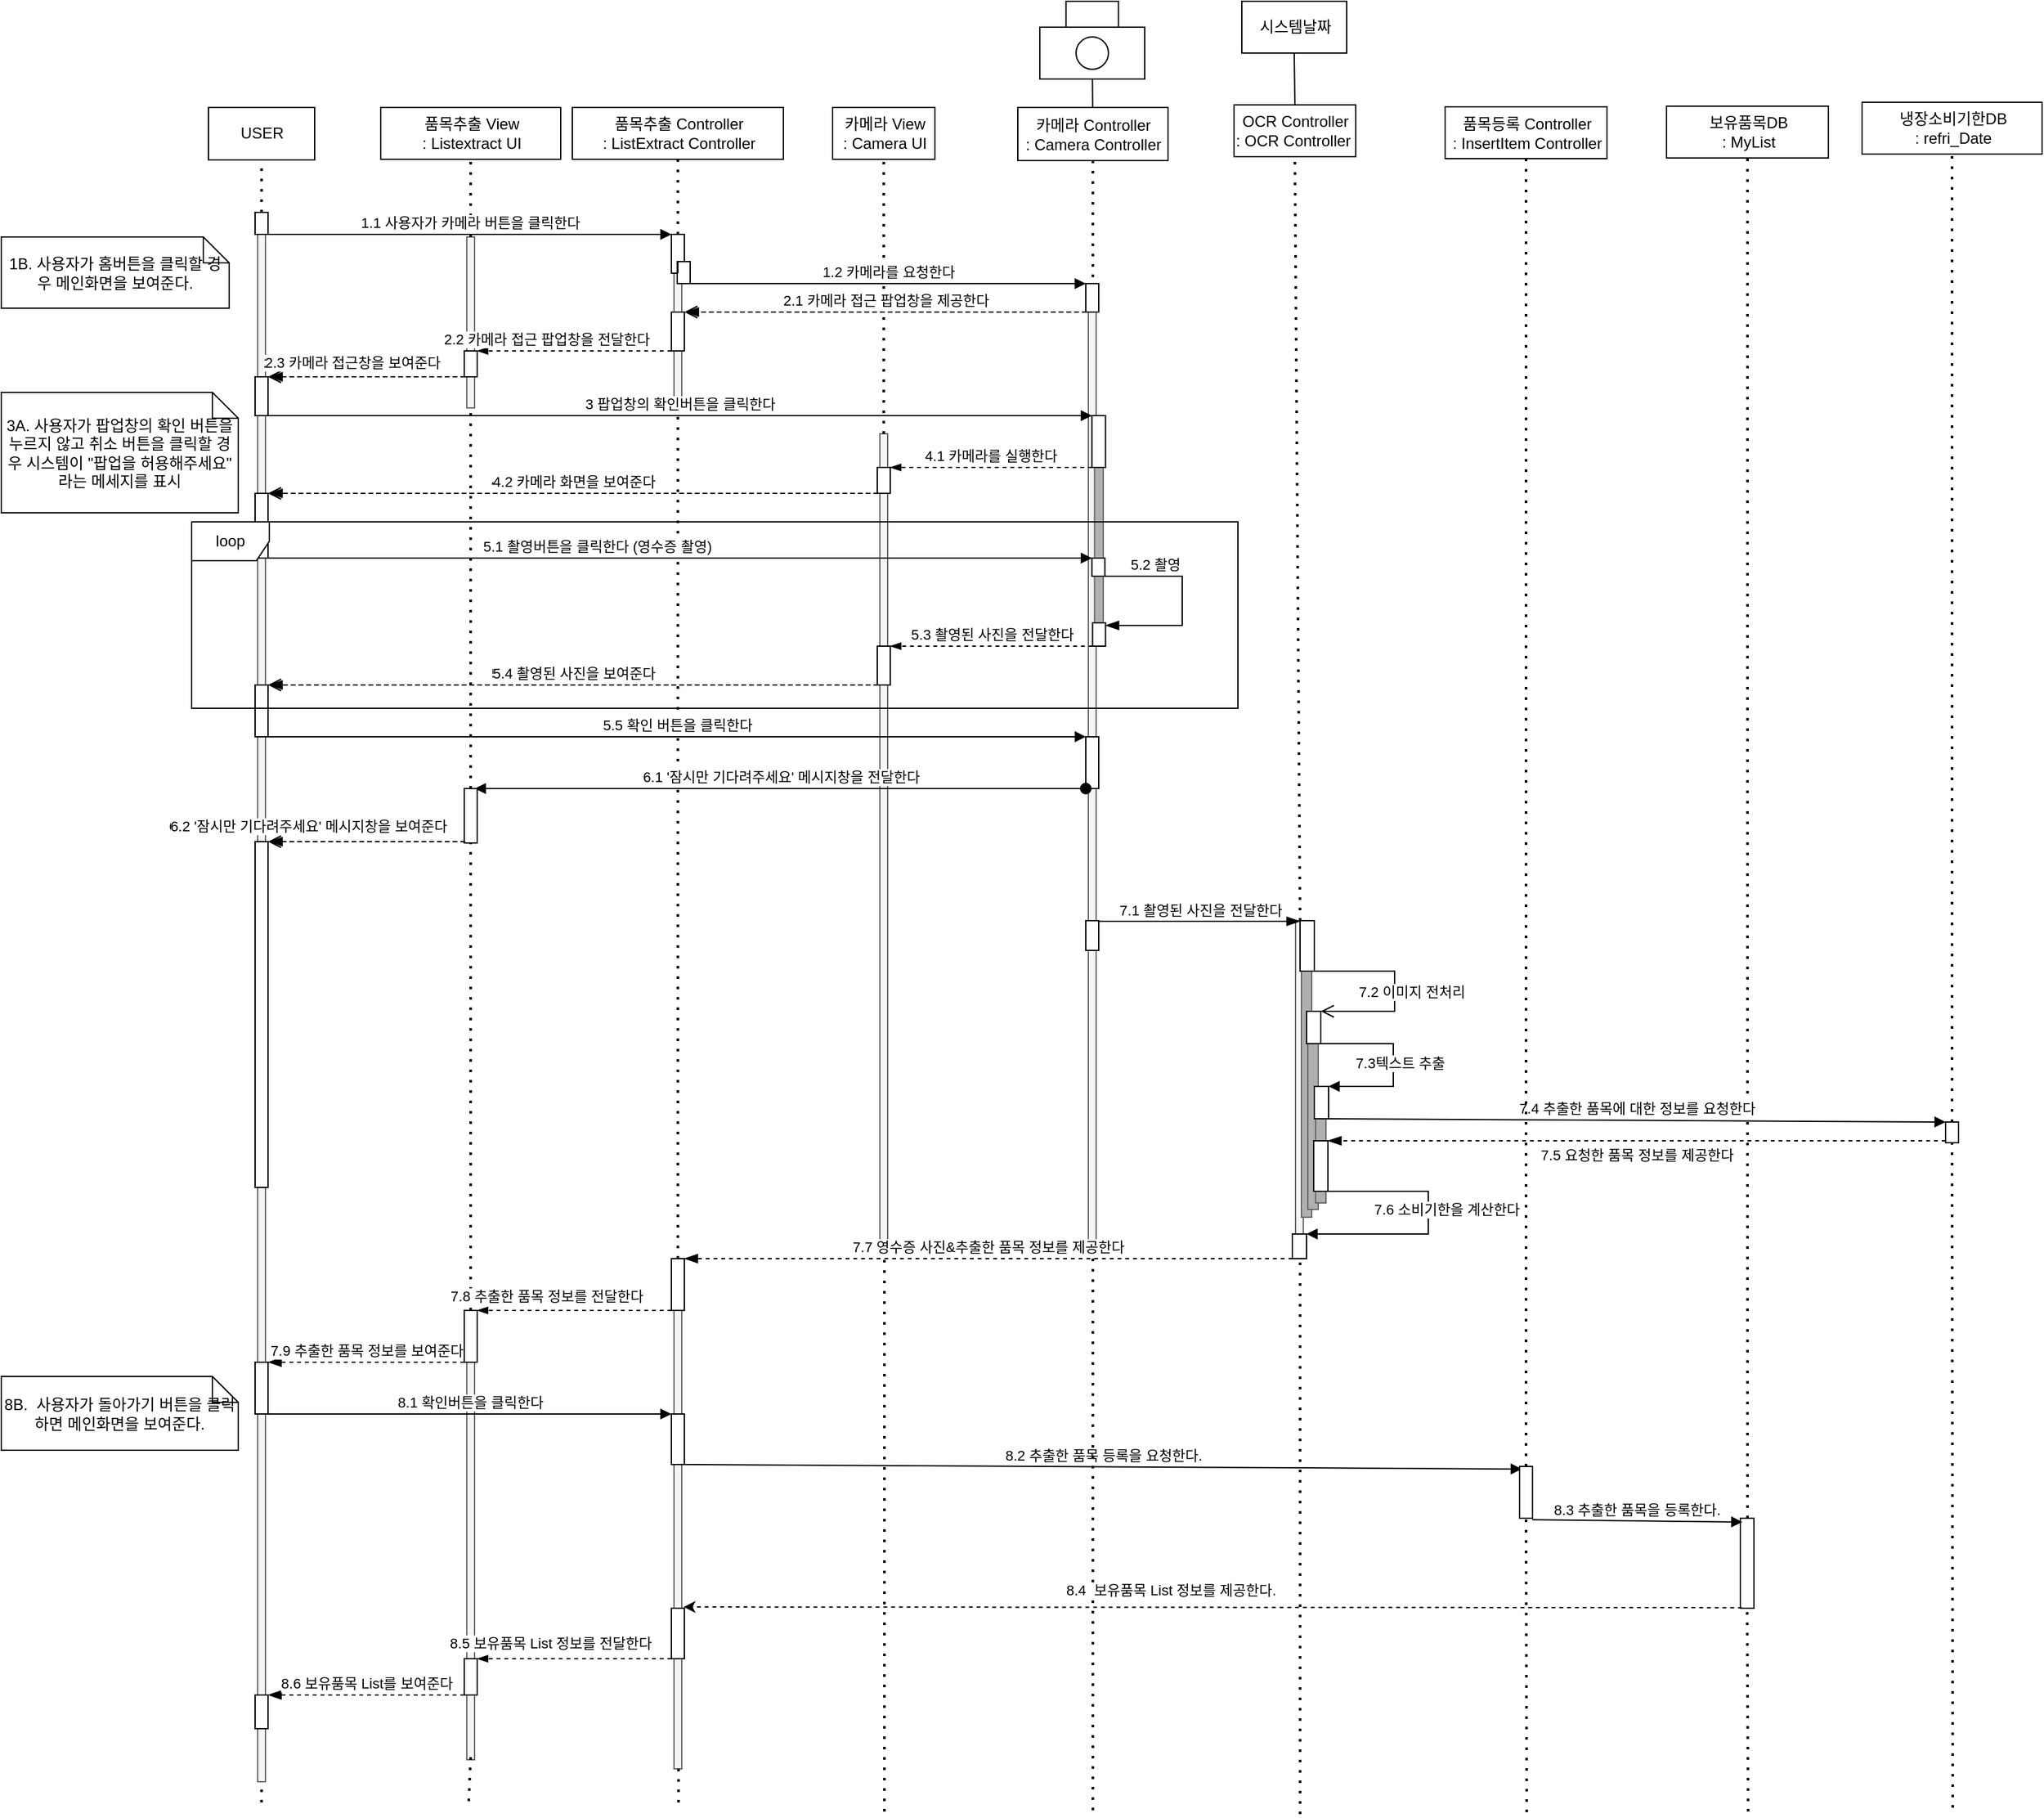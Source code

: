 <mxfile version="16.0.0" type="device"><diagram id="ChWG0NkSkj-l7kRN8Izt" name="Page-1"><mxGraphModel dx="1089" dy="943" grid="0" gridSize="10" guides="1" tooltips="1" connect="1" arrows="1" fold="1" page="0" pageScale="1" pageWidth="827" pageHeight="1169" math="0" shadow="0"><root><mxCell id="0"/><mxCell id="1" parent="0"/><mxCell id="0nn3gfYqNoB2Dqnkeqli-12" value="" style="html=1;points=[];perimeter=orthogonalPerimeter;fillColor=#f5f5f5;fontColor=#333333;strokeColor=#666666;" parent="1" vertex="1"><mxGeometry x="287.5" y="965" width="6" height="333" as="geometry"/></mxCell><mxCell id="0nn3gfYqNoB2Dqnkeqli-11" value="" style="html=1;points=[];perimeter=orthogonalPerimeter;fillColor=#f5f5f5;fontColor=#333333;strokeColor=#666666;" parent="1" vertex="1"><mxGeometry x="447.5" y="914" width="6" height="391" as="geometry"/></mxCell><mxCell id="0nn3gfYqNoB2Dqnkeqli-9" value="" style="html=1;points=[];perimeter=orthogonalPerimeter;fillColor=#f5f5f5;fontColor=#333333;strokeColor=#666666;" parent="1" vertex="1"><mxGeometry x="606.5" y="274" width="6" height="632" as="geometry"/></mxCell><mxCell id="9cKev6pvQpJXpguG5PhA-92" value="" style="html=1;points=[];perimeter=orthogonalPerimeter;fillColor=#f5f5f5;fontColor=#333333;strokeColor=#666666;" parent="1" vertex="1"><mxGeometry x="767.5" y="161" width="6" height="740" as="geometry"/></mxCell><mxCell id="0nn3gfYqNoB2Dqnkeqli-2" value="" style="html=1;points=[];perimeter=orthogonalPerimeter;fillColor=#f5f5f5;fontColor=#333333;strokeColor=#666666;" parent="1" vertex="1"><mxGeometry x="287.5" y="122" width="6" height="132" as="geometry"/></mxCell><mxCell id="9cKev6pvQpJXpguG5PhA-1" value="" style="endArrow=none;dashed=1;html=1;dashPattern=1 3;strokeWidth=2;rounded=0;startArrow=none;" parent="1" source="0nn3gfYqNoB2Dqnkeqli-11" edge="1"><mxGeometry width="50" height="50" relative="1" as="geometry"><mxPoint x="450.5" y="1211" as="sourcePoint"/><mxPoint x="451" y="1332" as="targetPoint"/></mxGeometry></mxCell><mxCell id="9cKev6pvQpJXpguG5PhA-3" value="" style="endArrow=none;dashed=1;html=1;dashPattern=1 3;strokeWidth=2;rounded=0;entryX=0.5;entryY=1;entryDx=0;entryDy=0;" parent="1" target="9cKev6pvQpJXpguG5PhA-120" edge="1"><mxGeometry width="50" height="50" relative="1" as="geometry"><mxPoint x="129" y="1331" as="sourcePoint"/><mxPoint x="129" y="1130" as="targetPoint"/></mxGeometry></mxCell><mxCell id="9cKev6pvQpJXpguG5PhA-5" value="" style="endArrow=none;dashed=1;html=1;dashPattern=1 3;strokeWidth=2;rounded=0;entryX=0.5;entryY=1;entryDx=0;entryDy=0;startArrow=none;" parent="1" source="9cKev6pvQpJXpguG5PhA-73" target="9cKev6pvQpJXpguG5PhA-89" edge="1"><mxGeometry width="50" height="50" relative="1" as="geometry"><mxPoint x="450.5" y="1010" as="sourcePoint"/><mxPoint x="450.5" y="132" as="targetPoint"/></mxGeometry></mxCell><mxCell id="9cKev6pvQpJXpguG5PhA-7" value="" style="endArrow=none;dashed=1;html=1;dashPattern=1 3;strokeWidth=2;rounded=0;entryX=0.5;entryY=1;entryDx=0;entryDy=0;startArrow=none;" parent="1" target="9cKev6pvQpJXpguG5PhA-118" edge="1"><mxGeometry width="50" height="50" relative="1" as="geometry"><mxPoint x="129" y="198" as="sourcePoint"/><mxPoint x="129" y="90.49" as="targetPoint"/></mxGeometry></mxCell><mxCell id="9cKev6pvQpJXpguG5PhA-8" value="" style="endArrow=none;dashed=1;html=1;dashPattern=1 3;strokeWidth=2;rounded=0;entryX=0.5;entryY=1;entryDx=0;entryDy=0;startArrow=none;" parent="1" source="9cKev6pvQpJXpguG5PhA-120" target="9cKev6pvQpJXpguG5PhA-76" edge="1"><mxGeometry width="50" height="50" relative="1" as="geometry"><mxPoint x="129" y="1330" as="sourcePoint"/><mxPoint x="129" y="610" as="targetPoint"/></mxGeometry></mxCell><mxCell id="9cKev6pvQpJXpguG5PhA-10" value="" style="endArrow=none;dashed=1;html=1;dashPattern=1 3;strokeWidth=2;rounded=0;entryX=0.5;entryY=1;entryDx=0;entryDy=0;startArrow=none;" parent="1" source="9cKev6pvQpJXpguG5PhA-76" edge="1"><mxGeometry width="50" height="50" relative="1" as="geometry"><mxPoint x="129" y="1330" as="sourcePoint"/><mxPoint x="129" y="551" as="targetPoint"/></mxGeometry></mxCell><mxCell id="9cKev6pvQpJXpguG5PhA-11" value="" style="endArrow=none;dashed=1;html=1;dashPattern=1 3;strokeWidth=2;rounded=0;entryX=0.5;entryY=1;entryDx=0;entryDy=0;startArrow=none;" parent="1" edge="1"><mxGeometry width="50" height="50" relative="1" as="geometry"><mxPoint x="129" y="370" as="sourcePoint"/><mxPoint x="129" y="320" as="targetPoint"/></mxGeometry></mxCell><mxCell id="9cKev6pvQpJXpguG5PhA-12" value="" style="endArrow=none;dashed=1;html=1;dashPattern=1 3;strokeWidth=2;rounded=0;entryX=0.5;entryY=1;entryDx=0;entryDy=0;startArrow=none;" parent="1" edge="1"><mxGeometry width="50" height="50" relative="1" as="geometry"><mxPoint x="129" y="260" as="sourcePoint"/><mxPoint x="129" y="230" as="targetPoint"/></mxGeometry></mxCell><mxCell id="9cKev6pvQpJXpguG5PhA-13" value="" style="endArrow=none;dashed=1;html=1;dashPattern=1 3;strokeWidth=2;rounded=0;entryX=0.5;entryY=1;entryDx=0;entryDy=0;startArrow=none;" parent="1" source="9cKev6pvQpJXpguG5PhA-118" target="9cKev6pvQpJXpguG5PhA-15" edge="1"><mxGeometry width="50" height="50" relative="1" as="geometry"><mxPoint x="129" y="198" as="sourcePoint"/><mxPoint x="810" y="240" as="targetPoint"/></mxGeometry></mxCell><mxCell id="9cKev6pvQpJXpguG5PhA-14" value="" style="html=1;points=[];perimeter=orthogonalPerimeter;fillColor=#f5f5f5;fontColor=#333333;strokeColor=#666666;" parent="1" vertex="1"><mxGeometry x="126" y="120" width="6" height="1195" as="geometry"/></mxCell><mxCell id="9cKev6pvQpJXpguG5PhA-15" value="USER" style="html=1;" parent="1" vertex="1"><mxGeometry x="88" y="22" width="82" height="40.49" as="geometry"/></mxCell><mxCell id="9cKev6pvQpJXpguG5PhA-16" value="품목추출 View&lt;br&gt;: Listextract UI" style="html=1;" parent="1" vertex="1"><mxGeometry x="221" y="22" width="139" height="40" as="geometry"/></mxCell><mxCell id="9cKev6pvQpJXpguG5PhA-17" value="품목추출 Controller&lt;br&gt;: ListExtract Controller" style="html=1;" parent="1" vertex="1"><mxGeometry x="369" y="22" width="163" height="40" as="geometry"/></mxCell><mxCell id="9cKev6pvQpJXpguG5PhA-18" value="카메라 View&lt;br&gt;: Camera UI" style="html=1;" parent="1" vertex="1"><mxGeometry x="570" y="22.0" width="79" height="40.01" as="geometry"/></mxCell><mxCell id="9cKev6pvQpJXpguG5PhA-19" value="카메라 Controller&lt;br&gt;: Camera Controller" style="html=1;" parent="1" vertex="1"><mxGeometry x="713" y="22" width="116" height="41" as="geometry"/></mxCell><mxCell id="9cKev6pvQpJXpguG5PhA-20" value="OCR Controller&lt;br&gt;: OCR Controller&amp;nbsp;" style="html=1;" parent="1" vertex="1"><mxGeometry x="880" y="20" width="94" height="40" as="geometry"/></mxCell><mxCell id="9cKev6pvQpJXpguG5PhA-21" value="보유품목DB&lt;br&gt;: MyList" style="html=1;" parent="1" vertex="1"><mxGeometry x="1214" y="21" width="125" height="40" as="geometry"/></mxCell><mxCell id="9cKev6pvQpJXpguG5PhA-22" value="냉장소비기한DB&lt;br&gt;: refri_Date" style="html=1;" parent="1" vertex="1"><mxGeometry x="1365" y="18" width="139" height="40" as="geometry"/></mxCell><mxCell id="9cKev6pvQpJXpguG5PhA-23" value="0" style="html=1;" parent="1" vertex="1"><mxGeometry x="730" y="-40" width="81" height="40" as="geometry"/></mxCell><mxCell id="9cKev6pvQpJXpguG5PhA-24" value="" style="html=1;" parent="1" vertex="1"><mxGeometry x="750.25" y="-60" width="40.5" height="20" as="geometry"/></mxCell><mxCell id="9cKev6pvQpJXpguG5PhA-25" value="" style="ellipse;whiteSpace=wrap;html=1;aspect=fixed;" parent="1" vertex="1"><mxGeometry x="758" y="-32.5" width="25" height="25" as="geometry"/></mxCell><mxCell id="9cKev6pvQpJXpguG5PhA-26" value="시스템날짜" style="html=1;" parent="1" vertex="1"><mxGeometry x="886" y="-60" width="81" height="40" as="geometry"/></mxCell><mxCell id="9cKev6pvQpJXpguG5PhA-27" value="" style="endArrow=none;html=1;rounded=0;" parent="1" source="9cKev6pvQpJXpguG5PhA-19" target="9cKev6pvQpJXpguG5PhA-23" edge="1"><mxGeometry width="50" height="50" relative="1" as="geometry"><mxPoint x="760" y="150" as="sourcePoint"/><mxPoint x="810" y="100" as="targetPoint"/></mxGeometry></mxCell><mxCell id="9cKev6pvQpJXpguG5PhA-28" value="" style="endArrow=none;html=1;rounded=0;entryX=0.5;entryY=1;entryDx=0;entryDy=0;exitX=0.5;exitY=0;exitDx=0;exitDy=0;" parent="1" source="9cKev6pvQpJXpguG5PhA-20" target="9cKev6pvQpJXpguG5PhA-26" edge="1"><mxGeometry width="50" height="50" relative="1" as="geometry"><mxPoint x="756" y="120" as="sourcePoint"/><mxPoint x="806" y="70" as="targetPoint"/></mxGeometry></mxCell><mxCell id="9cKev6pvQpJXpguG5PhA-29" value="" style="endArrow=none;dashed=1;html=1;dashPattern=1 3;strokeWidth=2;rounded=0;entryX=0.5;entryY=1;entryDx=0;entryDy=0;startArrow=none;" parent="1" source="0nn3gfYqNoB2Dqnkeqli-2" target="9cKev6pvQpJXpguG5PhA-16" edge="1"><mxGeometry width="50" height="50" relative="1" as="geometry"><mxPoint x="289" y="1330" as="sourcePoint"/><mxPoint x="810" y="380" as="targetPoint"/></mxGeometry></mxCell><mxCell id="9cKev6pvQpJXpguG5PhA-30" value="" style="endArrow=none;dashed=1;html=1;dashPattern=1 3;strokeWidth=2;rounded=0;startArrow=none;" parent="1" source="9cKev6pvQpJXpguG5PhA-90" target="9cKev6pvQpJXpguG5PhA-17" edge="1"><mxGeometry width="50" height="50" relative="1" as="geometry"><mxPoint x="449" y="1320" as="sourcePoint"/><mxPoint x="810" y="240" as="targetPoint"/></mxGeometry></mxCell><mxCell id="9cKev6pvQpJXpguG5PhA-31" value="" style="endArrow=none;dashed=1;html=1;dashPattern=1 3;strokeWidth=2;rounded=0;entryX=0.5;entryY=1;entryDx=0;entryDy=0;startArrow=none;" parent="1" source="0nn3gfYqNoB2Dqnkeqli-9" target="9cKev6pvQpJXpguG5PhA-18" edge="1"><mxGeometry width="50" height="50" relative="1" as="geometry"><mxPoint x="609" y="1330" as="sourcePoint"/><mxPoint x="820" y="430" as="targetPoint"/></mxGeometry></mxCell><mxCell id="9cKev6pvQpJXpguG5PhA-32" value="" style="endArrow=none;dashed=1;html=1;dashPattern=1 3;strokeWidth=2;rounded=0;entryX=0.5;entryY=1;entryDx=0;entryDy=0;startArrow=none;" parent="1" source="9cKev6pvQpJXpguG5PhA-92" target="9cKev6pvQpJXpguG5PhA-19" edge="1"><mxGeometry width="50" height="50" relative="1" as="geometry"><mxPoint x="769" y="1320" as="sourcePoint"/><mxPoint x="820" y="430" as="targetPoint"/></mxGeometry></mxCell><mxCell id="9cKev6pvQpJXpguG5PhA-33" value="" style="endArrow=none;dashed=1;html=1;dashPattern=1 3;strokeWidth=2;rounded=0;entryX=0.5;entryY=1;entryDx=0;entryDy=0;startArrow=none;" parent="1" target="9cKev6pvQpJXpguG5PhA-20" edge="1"><mxGeometry width="50" height="50" relative="1" as="geometry"><mxPoint x="931" y="650" as="sourcePoint"/><mxPoint x="820" y="430" as="targetPoint"/></mxGeometry></mxCell><mxCell id="9cKev6pvQpJXpguG5PhA-34" value="" style="endArrow=none;dashed=1;html=1;dashPattern=1 3;strokeWidth=2;rounded=0;entryX=0.5;entryY=1;entryDx=0;entryDy=0;startArrow=none;" parent="1" source="9cKev6pvQpJXpguG5PhA-78" target="9cKev6pvQpJXpguG5PhA-21" edge="1"><mxGeometry width="50" height="50" relative="1" as="geometry"><mxPoint x="1281" y="1331" as="sourcePoint"/><mxPoint x="1012" y="261" as="targetPoint"/></mxGeometry></mxCell><mxCell id="9cKev6pvQpJXpguG5PhA-35" value="" style="endArrow=none;dashed=1;html=1;dashPattern=1 3;strokeWidth=2;rounded=0;entryX=0.5;entryY=1;entryDx=0;entryDy=0;startArrow=none;" parent="1" source="9cKev6pvQpJXpguG5PhA-71" target="9cKev6pvQpJXpguG5PhA-22" edge="1"><mxGeometry width="50" height="50" relative="1" as="geometry"><mxPoint x="1422" y="1328" as="sourcePoint"/><mxPoint x="993" y="258" as="targetPoint"/></mxGeometry></mxCell><mxCell id="9cKev6pvQpJXpguG5PhA-36" value="1.1 사용자가 카메라 버튼을 클릭한다" style="html=1;verticalAlign=bottom;endArrow=block;rounded=0;" parent="1" source="9cKev6pvQpJXpguG5PhA-118" target="9cKev6pvQpJXpguG5PhA-90" edge="1"><mxGeometry width="80" relative="1" as="geometry"><mxPoint x="157" y="120" as="sourcePoint"/><mxPoint x="433" y="135" as="targetPoint"/></mxGeometry></mxCell><mxCell id="9cKev6pvQpJXpguG5PhA-37" value="1.2 카메라를 요청한다" style="html=1;verticalAlign=bottom;endArrow=block;rounded=0;startArrow=none;" parent="1" source="0nn3gfYqNoB2Dqnkeqli-7" target="9cKev6pvQpJXpguG5PhA-94" edge="1"><mxGeometry width="80" relative="1" as="geometry"><mxPoint x="450" y="150" as="sourcePoint"/><mxPoint x="770" y="150" as="targetPoint"/></mxGeometry></mxCell><mxCell id="9cKev6pvQpJXpguG5PhA-40" value="2.3 카메라 접근창을 보여준다" style="html=1;verticalAlign=bottom;endArrow=open;dashed=1;endSize=8;rounded=0;" parent="1" source="9cKev6pvQpJXpguG5PhA-55" target="9cKev6pvQpJXpguG5PhA-84" edge="1"><mxGeometry x="0.155" y="-2" relative="1" as="geometry"><mxPoint x="290" y="230" as="sourcePoint"/><mxPoint x="134.26" y="229.904" as="targetPoint"/><mxPoint as="offset"/></mxGeometry></mxCell><mxCell id="9cKev6pvQpJXpguG5PhA-41" value="4.2 카메라 화면을 보여준다" style="html=1;verticalAlign=bottom;endArrow=open;dashed=1;endSize=8;rounded=0;" parent="1" source="9cKev6pvQpJXpguG5PhA-57" target="9cKev6pvQpJXpguG5PhA-88" edge="1"><mxGeometry relative="1" as="geometry"><mxPoint x="587" y="312" as="sourcePoint"/><mxPoint x="133.34" y="320.12" as="targetPoint"/></mxGeometry></mxCell><mxCell id="9cKev6pvQpJXpguG5PhA-42" value="5.4 촬영된 사진을 보여준다" style="html=1;verticalAlign=bottom;endArrow=open;dashed=1;endSize=8;rounded=0;" parent="1" source="9cKev6pvQpJXpguG5PhA-59" target="9cKev6pvQpJXpguG5PhA-95" edge="1"><mxGeometry relative="1" as="geometry"><mxPoint x="613" y="490" as="sourcePoint"/><mxPoint x="133.28" y="489.95" as="targetPoint"/></mxGeometry></mxCell><mxCell id="9cKev6pvQpJXpguG5PhA-43" value="5.5 확인 버튼을 클릭한다" style="html=1;verticalAlign=bottom;endArrow=block;rounded=0;entryX=0.008;entryY=-0.001;entryDx=0;entryDy=0;entryPerimeter=0;" parent="1" source="9cKev6pvQpJXpguG5PhA-95" target="9cKev6pvQpJXpguG5PhA-61" edge="1"><mxGeometry width="80" relative="1" as="geometry"><mxPoint x="130" y="530" as="sourcePoint"/><mxPoint x="770" y="530" as="targetPoint"/></mxGeometry></mxCell><mxCell id="9cKev6pvQpJXpguG5PhA-44" value="6.2 '잠시만 기다려주세요' 메시지창을 보여준다" style="html=1;verticalAlign=bottom;endArrow=open;dashed=1;endSize=8;rounded=0;" parent="1" source="9cKev6pvQpJXpguG5PhA-63" target="9cKev6pvQpJXpguG5PhA-105" edge="1"><mxGeometry x="0.604" y="-3" relative="1" as="geometry"><mxPoint x="290" y="610" as="sourcePoint"/><mxPoint x="193" y="628" as="targetPoint"/><mxPoint as="offset"/></mxGeometry></mxCell><mxCell id="9cKev6pvQpJXpguG5PhA-49" value="8.1 확인버튼을 클릭한다" style="html=1;verticalAlign=bottom;endArrow=block;rounded=0;" parent="1" source="9cKev6pvQpJXpguG5PhA-76" target="9cKev6pvQpJXpguG5PhA-77" edge="1"><mxGeometry width="80" relative="1" as="geometry"><mxPoint x="125" y="1130" as="sourcePoint"/><mxPoint x="445" y="1130" as="targetPoint"/></mxGeometry></mxCell><mxCell id="9cKev6pvQpJXpguG5PhA-50" value="8.2 추출한 품목 등록을 요청한다." style="html=1;verticalAlign=bottom;endArrow=block;rounded=0;startArrow=none;entryX=0.175;entryY=0.051;entryDx=0;entryDy=0;entryPerimeter=0;" parent="1" source="9cKev6pvQpJXpguG5PhA-77" target="tKIx7FqfJbZ_iTqytK9e-3" edge="1"><mxGeometry width="80" relative="1" as="geometry"><mxPoint x="450.5" y="1169" as="sourcePoint"/><mxPoint x="1085" y="1169" as="targetPoint"/></mxGeometry></mxCell><mxCell id="9cKev6pvQpJXpguG5PhA-54" value="" style="endArrow=none;dashed=1;html=1;dashPattern=1 3;strokeWidth=2;rounded=0;entryX=0.5;entryY=1;entryDx=0;entryDy=0;startArrow=none;" parent="1" source="9cKev6pvQpJXpguG5PhA-89" target="9cKev6pvQpJXpguG5PhA-90" edge="1"><mxGeometry width="50" height="50" relative="1" as="geometry"><mxPoint x="449" y="1320" as="sourcePoint"/><mxPoint x="450.5" y="89.01" as="targetPoint"/></mxGeometry></mxCell><mxCell id="9cKev6pvQpJXpguG5PhA-55" value="" style="html=1;points=[];perimeter=orthogonalPerimeter;" parent="1" vertex="1"><mxGeometry x="285.5" y="210" width="10" height="20" as="geometry"/></mxCell><mxCell id="9cKev6pvQpJXpguG5PhA-56" value="" style="html=1;verticalAlign=bottom;endArrow=none;rounded=0;" parent="1" target="9cKev6pvQpJXpguG5PhA-99" edge="1"><mxGeometry width="80" relative="1" as="geometry"><mxPoint x="770.5" y="300" as="sourcePoint"/><mxPoint x="610" y="300" as="targetPoint"/></mxGeometry></mxCell><mxCell id="9cKev6pvQpJXpguG5PhA-57" value="" style="html=1;points=[];perimeter=orthogonalPerimeter;" parent="1" vertex="1"><mxGeometry x="604.5" y="300" width="10" height="20" as="geometry"/></mxCell><mxCell id="9cKev6pvQpJXpguG5PhA-60" value="5.2 촬영" style="html=1;verticalAlign=bottom;endArrow=blockThin;endSize=8;rounded=0;endFill=1;" parent="1" source="9cKev6pvQpJXpguG5PhA-104" target="9cKev6pvQpJXpguG5PhA-100" edge="1"><mxGeometry x="-0.506" relative="1" as="geometry"><mxPoint x="802" y="390" as="sourcePoint"/><mxPoint x="797" y="429" as="targetPoint"/><Array as="points"><mxPoint x="840" y="384"/><mxPoint x="840" y="422"/></Array><mxPoint as="offset"/></mxGeometry></mxCell><mxCell id="9cKev6pvQpJXpguG5PhA-61" value="" style="html=1;points=[];perimeter=orthogonalPerimeter;" parent="1" vertex="1"><mxGeometry x="765.5" y="508" width="10" height="40" as="geometry"/></mxCell><mxCell id="9cKev6pvQpJXpguG5PhA-63" value="" style="html=1;points=[];perimeter=orthogonalPerimeter;" parent="1" vertex="1"><mxGeometry x="285.5" y="548" width="10" height="42" as="geometry"/></mxCell><mxCell id="9cKev6pvQpJXpguG5PhA-64" value="" style="endArrow=none;dashed=1;html=1;dashPattern=1 3;strokeWidth=2;rounded=0;entryX=0.5;entryY=1;entryDx=0;entryDy=0;startArrow=none;" parent="1" source="9cKev6pvQpJXpguG5PhA-74" target="9cKev6pvQpJXpguG5PhA-63" edge="1"><mxGeometry width="50" height="50" relative="1" as="geometry"><mxPoint x="289" y="1330" as="sourcePoint"/><mxPoint x="290.5" y="90" as="targetPoint"/></mxGeometry></mxCell><mxCell id="9cKev6pvQpJXpguG5PhA-65" value="" style="html=1;points=[];perimeter=orthogonalPerimeter;" parent="1" vertex="1"><mxGeometry x="765.5" y="650" width="10" height="23" as="geometry"/></mxCell><mxCell id="9cKev6pvQpJXpguG5PhA-66" value="" style="endArrow=none;dashed=1;html=1;dashPattern=1 3;strokeWidth=2;rounded=0;" parent="1" target="9cKev6pvQpJXpguG5PhA-117" edge="1"><mxGeometry width="50" height="50" relative="1" as="geometry"><mxPoint x="931" y="1340" as="sourcePoint"/><mxPoint x="930.5" y="1010" as="targetPoint"/></mxGeometry></mxCell><mxCell id="9cKev6pvQpJXpguG5PhA-67" value="7.2 이미지 전처리" style="html=1;verticalAlign=bottom;endArrow=open;endSize=8;rounded=0;" parent="1" source="9cKev6pvQpJXpguG5PhA-110" target="9cKev6pvQpJXpguG5PhA-112" edge="1"><mxGeometry x="0.16" y="13" relative="1" as="geometry"><mxPoint x="952" y="685" as="sourcePoint"/><mxPoint x="934" y="720" as="targetPoint"/><Array as="points"><mxPoint x="1004" y="689"/><mxPoint x="1004" y="720"/></Array><mxPoint as="offset"/></mxGeometry></mxCell><mxCell id="9cKev6pvQpJXpguG5PhA-68" value="7.4 추출한 품목에 대한 정보를 요청한다" style="html=1;verticalAlign=bottom;endArrow=block;rounded=0;" parent="1" source="9cKev6pvQpJXpguG5PhA-114" target="9cKev6pvQpJXpguG5PhA-71" edge="1"><mxGeometry width="80" relative="1" as="geometry"><mxPoint x="979" y="820" as="sourcePoint"/><mxPoint x="1209" y="820" as="targetPoint"/></mxGeometry></mxCell><mxCell id="9cKev6pvQpJXpguG5PhA-70" value="7.6 소비기한을 계산한다" style="html=1;verticalAlign=bottom;endArrow=block;rounded=0;edgeStyle=orthogonalEdgeStyle;" parent="1" source="9cKev6pvQpJXpguG5PhA-115" target="9cKev6pvQpJXpguG5PhA-117" edge="1"><mxGeometry x="-0.017" y="14" width="80" relative="1" as="geometry"><mxPoint x="979" y="890" as="sourcePoint"/><mxPoint x="1030" y="971" as="targetPoint"/><Array as="points"><mxPoint x="1030" y="859"/><mxPoint x="1030" y="892"/></Array><mxPoint as="offset"/></mxGeometry></mxCell><mxCell id="9cKev6pvQpJXpguG5PhA-71" value="" style="html=1;points=[];perimeter=orthogonalPerimeter;" parent="1" vertex="1"><mxGeometry x="1429.5" y="805.5" width="10" height="16" as="geometry"/></mxCell><mxCell id="9cKev6pvQpJXpguG5PhA-72" value="" style="endArrow=none;dashed=1;html=1;dashPattern=1 3;strokeWidth=2;rounded=0;entryX=0.5;entryY=1;entryDx=0;entryDy=0;" parent="1" target="9cKev6pvQpJXpguG5PhA-71" edge="1"><mxGeometry width="50" height="50" relative="1" as="geometry"><mxPoint x="1435" y="1335" as="sourcePoint"/><mxPoint x="1423.5" y="88" as="targetPoint"/></mxGeometry></mxCell><mxCell id="9cKev6pvQpJXpguG5PhA-73" value="" style="html=1;points=[];perimeter=orthogonalPerimeter;" parent="1" vertex="1"><mxGeometry x="445.5" y="911" width="10" height="40" as="geometry"/></mxCell><mxCell id="9cKev6pvQpJXpguG5PhA-74" value="" style="html=1;points=[];perimeter=orthogonalPerimeter;" parent="1" vertex="1"><mxGeometry x="285.5" y="951" width="10" height="40" as="geometry"/></mxCell><mxCell id="9cKev6pvQpJXpguG5PhA-76" value="" style="html=1;points=[];perimeter=orthogonalPerimeter;" parent="1" vertex="1"><mxGeometry x="124" y="991" width="10" height="40" as="geometry"/></mxCell><mxCell id="9cKev6pvQpJXpguG5PhA-78" value="" style="html=1;points=[];perimeter=orthogonalPerimeter;" parent="1" vertex="1"><mxGeometry x="1271" y="1111.5" width="10.5" height="69.5" as="geometry"/></mxCell><mxCell id="9cKev6pvQpJXpguG5PhA-79" value="" style="endArrow=none;dashed=1;html=1;dashPattern=1 3;strokeWidth=2;rounded=0;entryX=0.5;entryY=1;entryDx=0;entryDy=0;" parent="1" target="9cKev6pvQpJXpguG5PhA-78" edge="1"><mxGeometry width="50" height="50" relative="1" as="geometry"><mxPoint x="1277" y="1338" as="sourcePoint"/><mxPoint x="1282.5" y="91" as="targetPoint"/></mxGeometry></mxCell><mxCell id="9cKev6pvQpJXpguG5PhA-80" value="" style="html=1;points=[];perimeter=orthogonalPerimeter;" parent="1" vertex="1"><mxGeometry x="285.5" y="1220" width="10" height="28" as="geometry"/></mxCell><mxCell id="9cKev6pvQpJXpguG5PhA-81" value="" style="endArrow=none;dashed=1;html=1;dashPattern=1 3;strokeWidth=2;rounded=0;entryX=0.494;entryY=0.993;entryDx=0;entryDy=0;entryPerimeter=0;" parent="1" target="0nn3gfYqNoB2Dqnkeqli-12" edge="1"><mxGeometry width="50" height="50" relative="1" as="geometry"><mxPoint x="289" y="1330" as="sourcePoint"/><mxPoint x="306" y="1198" as="targetPoint"/></mxGeometry></mxCell><mxCell id="9cKev6pvQpJXpguG5PhA-82" value="6.1 '잠시만 기다려주세요' 메시지창을 전달한다" style="html=1;verticalAlign=bottom;startArrow=oval;startFill=1;endArrow=block;startSize=8;rounded=0;entryX=0.817;entryY=0;entryDx=0;entryDy=0;entryPerimeter=0;" parent="1" source="9cKev6pvQpJXpguG5PhA-61" target="9cKev6pvQpJXpguG5PhA-63" edge="1"><mxGeometry width="60" relative="1" as="geometry"><mxPoint x="770" y="571" as="sourcePoint"/><mxPoint x="300" y="571" as="targetPoint"/></mxGeometry></mxCell><mxCell id="9cKev6pvQpJXpguG5PhA-83" value="7.3텍스트 추출" style="html=1;verticalAlign=bottom;endArrow=block;rounded=0;edgeStyle=orthogonalEdgeStyle;startArrow=none;" parent="1" source="9cKev6pvQpJXpguG5PhA-112" target="9cKev6pvQpJXpguG5PhA-114" edge="1"><mxGeometry x="0.148" y="5" width="80" relative="1" as="geometry"><mxPoint x="1031" y="770" as="sourcePoint"/><mxPoint x="957" y="791" as="targetPoint"/><Array as="points"><mxPoint x="1003" y="745"/><mxPoint x="1003" y="778"/></Array><mxPoint as="offset"/></mxGeometry></mxCell><mxCell id="9cKev6pvQpJXpguG5PhA-84" value="" style="html=1;points=[];perimeter=orthogonalPerimeter;" parent="1" vertex="1"><mxGeometry x="124" y="230" width="10" height="30" as="geometry"/></mxCell><mxCell id="9cKev6pvQpJXpguG5PhA-85" value="1B. 사용자가 홈버튼을 클릭할 경우 메인화면을 보여준다." style="shape=note;size=20;whiteSpace=wrap;html=1;" parent="1" vertex="1"><mxGeometry x="-72" y="122" width="176" height="55" as="geometry"/></mxCell><mxCell id="9cKev6pvQpJXpguG5PhA-86" value="3A. 사용자가 팝업창의 확인 버튼을 누르지 않고 취소 버튼을 클릭할 경우 시스템이 &quot;팝업을 허용해주세요&quot; 라는 메세지를 표시" style="shape=note;size=20;whiteSpace=wrap;html=1;" parent="1" vertex="1"><mxGeometry x="-72" y="242" width="183" height="93" as="geometry"/></mxCell><mxCell id="9cKev6pvQpJXpguG5PhA-87" value="8B.&amp;nbsp; 사용자가 돌아가기 버튼을 클릭하면 메인화면을 보여준다." style="shape=note;size=20;whiteSpace=wrap;html=1;" parent="1" vertex="1"><mxGeometry x="-72" y="1002" width="183" height="57" as="geometry"/></mxCell><mxCell id="9cKev6pvQpJXpguG5PhA-88" value="" style="html=1;points=[];perimeter=orthogonalPerimeter;" parent="1" vertex="1"><mxGeometry x="124" y="320" width="10" height="50" as="geometry"/></mxCell><mxCell id="9cKev6pvQpJXpguG5PhA-89" value="" style="html=1;points=[];perimeter=orthogonalPerimeter;fillColor=#f5f5f5;fontColor=#333333;strokeColor=#666666;" parent="1" vertex="1"><mxGeometry x="447.5" y="120" width="6" height="136" as="geometry"/></mxCell><mxCell id="9cKev6pvQpJXpguG5PhA-90" value="" style="html=1;points=[];perimeter=orthogonalPerimeter;" parent="1" vertex="1"><mxGeometry x="445.5" y="120" width="10" height="30" as="geometry"/></mxCell><mxCell id="9cKev6pvQpJXpguG5PhA-91" value="" style="html=1;points=[];perimeter=orthogonalPerimeter;" parent="1" vertex="1"><mxGeometry x="445.5" y="180" width="10" height="30" as="geometry"/></mxCell><mxCell id="9cKev6pvQpJXpguG5PhA-94" value="" style="html=1;points=[];perimeter=orthogonalPerimeter;" parent="1" vertex="1"><mxGeometry x="765.5" y="158" width="10" height="22" as="geometry"/></mxCell><mxCell id="9cKev6pvQpJXpguG5PhA-95" value="" style="html=1;points=[];perimeter=orthogonalPerimeter;" parent="1" vertex="1"><mxGeometry x="124" y="468" width="10" height="40" as="geometry"/></mxCell><mxCell id="9cKev6pvQpJXpguG5PhA-96" value="3 팝업창의 확인버튼을 클릭한다" style="html=1;verticalAlign=bottom;endArrow=block;rounded=0;" parent="1" source="9cKev6pvQpJXpguG5PhA-84" target="9cKev6pvQpJXpguG5PhA-99" edge="1"><mxGeometry width="80" relative="1" as="geometry"><mxPoint x="130.5" y="260" as="sourcePoint"/><mxPoint x="772.008" y="260.502" as="targetPoint"/></mxGeometry></mxCell><mxCell id="9cKev6pvQpJXpguG5PhA-98" value="" style="html=1;points=[];perimeter=orthogonalPerimeter;fillColor=#B0B0B0;fontColor=#333333;strokeColor=#666666;" parent="1" vertex="1"><mxGeometry x="772.25" y="260" width="6.75" height="173" as="geometry"/></mxCell><mxCell id="9cKev6pvQpJXpguG5PhA-99" value="" style="html=1;points=[];perimeter=orthogonalPerimeter;" parent="1" vertex="1"><mxGeometry x="770.25" y="260" width="10.5" height="40" as="geometry"/></mxCell><mxCell id="9cKev6pvQpJXpguG5PhA-100" value="" style="html=1;points=[];perimeter=orthogonalPerimeter;" parent="1" vertex="1"><mxGeometry x="770.75" y="420" width="10" height="18" as="geometry"/></mxCell><mxCell id="9cKev6pvQpJXpguG5PhA-101" value="5.1 촬영버튼을 클릭한다 (영수증 촬영)" style="html=1;verticalAlign=bottom;endArrow=block;rounded=0;" parent="1" source="9cKev6pvQpJXpguG5PhA-88" target="9cKev6pvQpJXpguG5PhA-104" edge="1"><mxGeometry x="-0.202" width="80" relative="1" as="geometry"><mxPoint x="130.75" y="370" as="sourcePoint"/><mxPoint x="724" y="387" as="targetPoint"/><Array as="points"/><mxPoint as="offset"/></mxGeometry></mxCell><mxCell id="9cKev6pvQpJXpguG5PhA-104" value="" style="html=1;points=[];perimeter=orthogonalPerimeter;" parent="1" vertex="1"><mxGeometry x="770.25" y="370" width="10" height="14" as="geometry"/></mxCell><mxCell id="9cKev6pvQpJXpguG5PhA-105" value="" style="html=1;points=[];perimeter=orthogonalPerimeter;" parent="1" vertex="1"><mxGeometry x="124" y="589" width="10" height="267" as="geometry"/></mxCell><mxCell id="9cKev6pvQpJXpguG5PhA-106" value="loop" style="shape=umlFrame;whiteSpace=wrap;html=1;" parent="1" vertex="1"><mxGeometry x="75" y="342" width="808" height="144" as="geometry"/></mxCell><mxCell id="9cKev6pvQpJXpguG5PhA-107" value="" style="endArrow=none;dashed=1;html=1;dashPattern=1 3;strokeWidth=2;rounded=0;" parent="1" target="9cKev6pvQpJXpguG5PhA-92" edge="1"><mxGeometry width="50" height="50" relative="1" as="geometry"><mxPoint x="771" y="1337" as="sourcePoint"/><mxPoint x="771" y="749" as="targetPoint"/></mxGeometry></mxCell><mxCell id="9cKev6pvQpJXpguG5PhA-108" value="" style="html=1;points=[];perimeter=orthogonalPerimeter;fillColor=#f5f5f5;fontColor=#333333;strokeColor=#666666;" parent="1" vertex="1"><mxGeometry x="927.5" y="650" width="6" height="257" as="geometry"/></mxCell><mxCell id="9cKev6pvQpJXpguG5PhA-109" value="" style="html=1;points=[];perimeter=orthogonalPerimeter;fillColor=#B0B0B0;fontColor=#333333;strokeColor=#666666;" parent="1" vertex="1"><mxGeometry x="932" y="662" width="8" height="217" as="geometry"/></mxCell><mxCell id="9cKev6pvQpJXpguG5PhA-110" value="" style="html=1;points=[];perimeter=orthogonalPerimeter;" parent="1" vertex="1"><mxGeometry x="931" y="650" width="11" height="39" as="geometry"/></mxCell><mxCell id="9cKev6pvQpJXpguG5PhA-111" value="" style="html=1;points=[];perimeter=orthogonalPerimeter;fillColor=#B0B0B0;fontColor=#333333;strokeColor=#666666;" parent="1" vertex="1"><mxGeometry x="937" y="720" width="8" height="153" as="geometry"/></mxCell><mxCell id="9cKev6pvQpJXpguG5PhA-112" value="" style="html=1;points=[];perimeter=orthogonalPerimeter;" parent="1" vertex="1"><mxGeometry x="936" y="720" width="11" height="25" as="geometry"/></mxCell><mxCell id="9cKev6pvQpJXpguG5PhA-113" value="" style="html=1;points=[];perimeter=orthogonalPerimeter;fillColor=#B0B0B0;fontColor=#333333;strokeColor=#666666;" parent="1" vertex="1"><mxGeometry x="943" y="778" width="8" height="90" as="geometry"/></mxCell><mxCell id="9cKev6pvQpJXpguG5PhA-114" value="" style="html=1;points=[];perimeter=orthogonalPerimeter;" parent="1" vertex="1"><mxGeometry x="942" y="778" width="11" height="25" as="geometry"/></mxCell><mxCell id="9cKev6pvQpJXpguG5PhA-115" value="" style="html=1;points=[];perimeter=orthogonalPerimeter;" parent="1" vertex="1"><mxGeometry x="941.5" y="820" width="11" height="39" as="geometry"/></mxCell><mxCell id="9cKev6pvQpJXpguG5PhA-117" value="" style="html=1;points=[];perimeter=orthogonalPerimeter;" parent="1" vertex="1"><mxGeometry x="925" y="892" width="11" height="19" as="geometry"/></mxCell><mxCell id="9cKev6pvQpJXpguG5PhA-118" value="" style="html=1;points=[];perimeter=orthogonalPerimeter;" parent="1" vertex="1"><mxGeometry x="124" y="103" width="10" height="17" as="geometry"/></mxCell><mxCell id="9cKev6pvQpJXpguG5PhA-120" value="" style="html=1;points=[];perimeter=orthogonalPerimeter;" parent="1" vertex="1"><mxGeometry x="124" y="1248" width="10" height="26" as="geometry"/></mxCell><mxCell id="9cKev6pvQpJXpguG5PhA-39" value="2.1 카메라 접근 팝업창을 제공한다" style="html=1;verticalAlign=bottom;endArrow=open;dashed=1;endSize=8;rounded=0;" parent="1" source="9cKev6pvQpJXpguG5PhA-94" target="9cKev6pvQpJXpguG5PhA-91" edge="1"><mxGeometry relative="1" as="geometry"><mxPoint x="770" y="180" as="sourcePoint"/><mxPoint x="461" y="180" as="targetPoint"/></mxGeometry></mxCell><mxCell id="0nn3gfYqNoB2Dqnkeqli-3" value="" style="endArrow=none;dashed=1;html=1;dashPattern=1 3;strokeWidth=2;rounded=0;startArrow=none;" parent="1" source="9cKev6pvQpJXpguG5PhA-63" target="0nn3gfYqNoB2Dqnkeqli-2" edge="1"><mxGeometry width="50" height="50" relative="1" as="geometry"><mxPoint x="290.5" y="570" as="sourcePoint"/><mxPoint x="275" y="247" as="targetPoint"/></mxGeometry></mxCell><mxCell id="9cKev6pvQpJXpguG5PhA-59" value="" style="html=1;points=[];perimeter=orthogonalPerimeter;" parent="1" vertex="1"><mxGeometry x="604.5" y="438" width="10" height="30" as="geometry"/></mxCell><mxCell id="0nn3gfYqNoB2Dqnkeqli-4" value="" style="endArrow=none;dashed=1;html=1;dashPattern=1 3;strokeWidth=2;rounded=0;" parent="1" target="0nn3gfYqNoB2Dqnkeqli-9" edge="1"><mxGeometry width="50" height="50" relative="1" as="geometry"><mxPoint x="610" y="1338" as="sourcePoint"/><mxPoint x="595" y="567" as="targetPoint"/></mxGeometry></mxCell><mxCell id="9cKev6pvQpJXpguG5PhA-45" value="7.1 촬영된 사진을 전달한다" style="html=1;verticalAlign=bottom;endArrow=blockThin;endSize=8;rounded=0;endFill=1;" parent="1" edge="1"><mxGeometry relative="1" as="geometry"><mxPoint x="775.5" y="650.5" as="sourcePoint"/><mxPoint x="931" y="650.5" as="targetPoint"/></mxGeometry></mxCell><mxCell id="9cKev6pvQpJXpguG5PhA-77" value="" style="html=1;points=[];perimeter=orthogonalPerimeter;" parent="1" vertex="1"><mxGeometry x="445.5" y="1031" width="10" height="39" as="geometry"/></mxCell><mxCell id="9cKev6pvQpJXpguG5PhA-119" value="" style="html=1;points=[];perimeter=orthogonalPerimeter;" parent="1" vertex="1"><mxGeometry x="445.5" y="1181" width="10" height="39" as="geometry"/></mxCell><mxCell id="0nn3gfYqNoB2Dqnkeqli-7" value="" style="html=1;points=[];perimeter=orthogonalPerimeter;" parent="1" vertex="1"><mxGeometry x="450" y="141" width="10" height="17" as="geometry"/></mxCell><mxCell id="0nn3gfYqNoB2Dqnkeqli-8" value="" style="html=1;verticalAlign=bottom;endArrow=none;rounded=0;" parent="1" source="9cKev6pvQpJXpguG5PhA-90" target="0nn3gfYqNoB2Dqnkeqli-7" edge="1"><mxGeometry width="80" relative="1" as="geometry"><mxPoint x="455.5" y="150" as="sourcePoint"/><mxPoint x="765.5" y="150" as="targetPoint"/></mxGeometry></mxCell><mxCell id="9cKev6pvQpJXpguG5PhA-38" value="2.2 카메라 접근 팝업창을 전달한다" style="html=1;verticalAlign=bottom;endArrow=blockThin;rounded=0;dashed=1;endFill=1;" parent="1" source="9cKev6pvQpJXpguG5PhA-91" target="9cKev6pvQpJXpguG5PhA-55" edge="1"><mxGeometry x="0.293" width="80" relative="1" as="geometry"><mxPoint x="450.5" y="210" as="sourcePoint"/><mxPoint x="295" y="210" as="targetPoint"/><mxPoint as="offset"/></mxGeometry></mxCell><mxCell id="9cKev6pvQpJXpguG5PhA-48" value="7.9 추출한 품목 정보를 보여준다" style="html=1;verticalAlign=bottom;endArrow=blockThin;dashed=1;endSize=8;rounded=0;endFill=1;" parent="1" source="9cKev6pvQpJXpguG5PhA-74" target="9cKev6pvQpJXpguG5PhA-76" edge="1"><mxGeometry relative="1" as="geometry"><mxPoint x="294" y="1090" as="sourcePoint"/><mxPoint x="134" y="1090" as="targetPoint"/></mxGeometry></mxCell><mxCell id="9cKev6pvQpJXpguG5PhA-53" value="8.6 보유품목 List를 보여준다" style="html=1;verticalAlign=bottom;endArrow=blockThin;dashed=1;endSize=8;rounded=0;endFill=1;" parent="1" source="9cKev6pvQpJXpguG5PhA-80" target="9cKev6pvQpJXpguG5PhA-120" edge="1"><mxGeometry relative="1" as="geometry"><mxPoint x="294" y="1361" as="sourcePoint"/><mxPoint x="140" y="1361" as="targetPoint"/></mxGeometry></mxCell><mxCell id="9cKev6pvQpJXpguG5PhA-97" value="4.1 카메라를 실행한다" style="html=1;verticalAlign=bottom;endArrow=blockThin;rounded=0;startArrow=none;dashed=1;endFill=1;" parent="1" source="9cKev6pvQpJXpguG5PhA-99" target="9cKev6pvQpJXpguG5PhA-57" edge="1"><mxGeometry width="80" relative="1" as="geometry"><mxPoint x="770" y="300" as="sourcePoint"/><mxPoint x="647" y="310" as="targetPoint"/></mxGeometry></mxCell><mxCell id="9cKev6pvQpJXpguG5PhA-103" value="5.3 촬영된 사진을 전달한다" style="html=1;verticalAlign=bottom;endArrow=blockThin;rounded=0;dashed=1;endFill=1;" parent="1" source="9cKev6pvQpJXpguG5PhA-100" target="9cKev6pvQpJXpguG5PhA-59" edge="1"><mxGeometry width="80" relative="1" as="geometry"><mxPoint x="770.5" y="460" as="sourcePoint"/><mxPoint x="631" y="453" as="targetPoint"/></mxGeometry></mxCell><mxCell id="9cKev6pvQpJXpguG5PhA-69" value="7.5 요청한 품목 정보를 제공한다" style="html=1;verticalAlign=bottom;endArrow=blockThin;dashed=1;endSize=8;rounded=0;endFill=1;" parent="1" source="9cKev6pvQpJXpguG5PhA-71" target="9cKev6pvQpJXpguG5PhA-115" edge="1"><mxGeometry y="20" relative="1" as="geometry"><mxPoint x="1255" y="890" as="sourcePoint"/><mxPoint x="935" y="890" as="targetPoint"/><mxPoint as="offset"/></mxGeometry></mxCell><mxCell id="9cKev6pvQpJXpguG5PhA-47" value="7.8 추출한 품목 정보를 전달한다" style="html=1;verticalAlign=bottom;endArrow=blockThin;rounded=0;dashed=1;endFill=1;" parent="1" source="9cKev6pvQpJXpguG5PhA-73" target="9cKev6pvQpJXpguG5PhA-74" edge="1"><mxGeometry x="0.3" y="-2" width="80" relative="1" as="geometry"><mxPoint x="456" y="1050" as="sourcePoint"/><mxPoint x="296" y="1050" as="targetPoint"/><mxPoint x="1" as="offset"/></mxGeometry></mxCell><mxCell id="9cKev6pvQpJXpguG5PhA-52" value="8.5 보유품목 List 정보를 전달한다" style="html=1;verticalAlign=bottom;endArrow=blockThin;rounded=0;dashed=1;endFill=1;" parent="1" source="9cKev6pvQpJXpguG5PhA-119" target="9cKev6pvQpJXpguG5PhA-80" edge="1"><mxGeometry x="0.26" y="-3" width="80" relative="1" as="geometry"><mxPoint x="448" y="1321" as="sourcePoint"/><mxPoint x="296" y="1321" as="targetPoint"/><mxPoint x="1" as="offset"/></mxGeometry></mxCell><mxCell id="9cKev6pvQpJXpguG5PhA-46" value="7.7 영수증 사진&amp;amp;추출한 품목 정보를 제공한다" style="html=1;verticalAlign=bottom;endArrow=blockThin;dashed=1;endSize=8;rounded=0;endFill=1;" parent="1" source="9cKev6pvQpJXpguG5PhA-117" target="9cKev6pvQpJXpguG5PhA-73" edge="1"><mxGeometry relative="1" as="geometry"><mxPoint x="930" y="1010" as="sourcePoint"/><mxPoint x="479" y="1018" as="targetPoint"/></mxGeometry></mxCell><mxCell id="0nn3gfYqNoB2Dqnkeqli-13" value="2.1 카메라 접근 팝업창을 제공한다" style="html=1;verticalAlign=bottom;endArrow=blockThin;dashed=1;endSize=8;rounded=0;endFill=1;" parent="1" edge="1"><mxGeometry relative="1" as="geometry"><mxPoint x="766.25" y="180" as="sourcePoint"/><mxPoint x="456.25" y="180" as="targetPoint"/></mxGeometry></mxCell><mxCell id="0nn3gfYqNoB2Dqnkeqli-14" value="2.3 카메라 접근창을 보여준다" style="html=1;verticalAlign=bottom;endArrow=blockThin;dashed=1;endSize=8;rounded=0;endFill=1;" parent="1" edge="1"><mxGeometry x="0.155" y="-2" relative="1" as="geometry"><mxPoint x="286.25" y="230" as="sourcePoint"/><mxPoint x="134.75" y="230" as="targetPoint"/><mxPoint as="offset"/></mxGeometry></mxCell><mxCell id="0nn3gfYqNoB2Dqnkeqli-15" value="4.2 카메라 화면을 보여준다" style="html=1;verticalAlign=bottom;endArrow=blockThin;dashed=1;endSize=8;rounded=0;endFill=1;" parent="1" edge="1"><mxGeometry relative="1" as="geometry"><mxPoint x="605.25" y="320.0" as="sourcePoint"/><mxPoint x="134.75" y="320.0" as="targetPoint"/></mxGeometry></mxCell><mxCell id="0nn3gfYqNoB2Dqnkeqli-16" value="5.4 촬영된 사진을 보여준다" style="html=1;verticalAlign=bottom;endArrow=blockThin;dashed=1;endSize=8;rounded=0;endFill=1;" parent="1" edge="1"><mxGeometry relative="1" as="geometry"><mxPoint x="605.25" y="468" as="sourcePoint"/><mxPoint x="134.75" y="468" as="targetPoint"/></mxGeometry></mxCell><mxCell id="0nn3gfYqNoB2Dqnkeqli-17" value="6.2 '잠시만 기다려주세요' 메시지창을 보여준다" style="html=1;verticalAlign=bottom;endArrow=blockThin;dashed=1;endSize=8;rounded=0;endFill=1;" parent="1" edge="1"><mxGeometry x="0.604" y="-3" relative="1" as="geometry"><mxPoint x="286.25" y="589.0" as="sourcePoint"/><mxPoint x="134.75" y="589.0" as="targetPoint"/><mxPoint as="offset"/></mxGeometry></mxCell><mxCell id="tKIx7FqfJbZ_iTqytK9e-1" value="품목등록 Controller&lt;br&gt;: InsertItem Controller" style="html=1;" vertex="1" parent="1"><mxGeometry x="1043" y="21.5" width="125" height="40" as="geometry"/></mxCell><mxCell id="tKIx7FqfJbZ_iTqytK9e-2" value="" style="endArrow=none;dashed=1;html=1;dashPattern=1 3;strokeWidth=2;rounded=0;entryX=0.5;entryY=1;entryDx=0;entryDy=0;startArrow=none;" edge="1" parent="1" source="tKIx7FqfJbZ_iTqytK9e-3" target="tKIx7FqfJbZ_iTqytK9e-1"><mxGeometry width="50" height="50" relative="1" as="geometry"><mxPoint x="1110" y="1331.5" as="sourcePoint"/><mxPoint x="841" y="261.5" as="targetPoint"/></mxGeometry></mxCell><mxCell id="tKIx7FqfJbZ_iTqytK9e-3" value="" style="html=1;points=[];perimeter=orthogonalPerimeter;" vertex="1" parent="1"><mxGeometry x="1100.5" y="1071.5" width="10" height="40" as="geometry"/></mxCell><mxCell id="tKIx7FqfJbZ_iTqytK9e-4" value="" style="endArrow=none;dashed=1;html=1;dashPattern=1 3;strokeWidth=2;rounded=0;entryX=0.5;entryY=1;entryDx=0;entryDy=0;" edge="1" parent="1" target="tKIx7FqfJbZ_iTqytK9e-3"><mxGeometry width="50" height="50" relative="1" as="geometry"><mxPoint x="1106" y="1338.5" as="sourcePoint"/><mxPoint x="1111.5" y="91.5" as="targetPoint"/></mxGeometry></mxCell><mxCell id="tKIx7FqfJbZ_iTqytK9e-5" value="8.3 추출한 품목을 등록한다." style="html=1;verticalAlign=bottom;endArrow=block;rounded=0;startArrow=none;entryX=0.142;entryY=0.042;entryDx=0;entryDy=0;entryPerimeter=0;exitX=0.975;exitY=1.029;exitDx=0;exitDy=0;exitPerimeter=0;" edge="1" parent="1" source="tKIx7FqfJbZ_iTqytK9e-3" target="9cKev6pvQpJXpguG5PhA-78"><mxGeometry width="80" relative="1" as="geometry"><mxPoint x="804" y="1131" as="sourcePoint"/><mxPoint x="1450.75" y="1134.54" as="targetPoint"/></mxGeometry></mxCell><mxCell id="tKIx7FqfJbZ_iTqytK9e-6" value="8.4&amp;nbsp; 보유품목 List 정보를 제공한다." style="endArrow=classic;html=1;rounded=0;dashed=1;exitX=0.116;exitY=0.994;exitDx=0;exitDy=0;exitPerimeter=0;entryX=0.945;entryY=-0.025;entryDx=0;entryDy=0;entryPerimeter=0;" edge="1" parent="1" source="9cKev6pvQpJXpguG5PhA-78" target="9cKev6pvQpJXpguG5PhA-119"><mxGeometry x="0.08" y="-13" width="50" height="50" relative="1" as="geometry"><mxPoint x="836" y="1132" as="sourcePoint"/><mxPoint x="451" y="1210" as="targetPoint"/><mxPoint as="offset"/></mxGeometry></mxCell></root></mxGraphModel></diagram></mxfile>